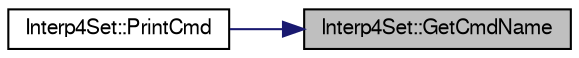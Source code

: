 digraph "Interp4Set::GetCmdName"
{
 // LATEX_PDF_SIZE
  edge [fontname="FreeSans",fontsize="10",labelfontname="FreeSans",labelfontsize="10"];
  node [fontname="FreeSans",fontsize="10",shape=record];
  rankdir="RL";
  Node1 [label="Interp4Set::GetCmdName",height=0.2,width=0.4,color="black", fillcolor="grey75", style="filled", fontcolor="black",tooltip="Wyświetla nazwę polecenia."];
  Node1 -> Node2 [dir="back",color="midnightblue",fontsize="10",style="solid",fontname="FreeSans"];
  Node2 [label="Interp4Set::PrintCmd",height=0.2,width=0.4,color="black", fillcolor="white", style="filled",URL="$classInterp4Set.html#a71cdc0ef89ff18a6f2044536a8d7fead",tooltip="Wyświetla postać bieżącego polecenia (nazwę oraz wartości parametrów)"];
}
